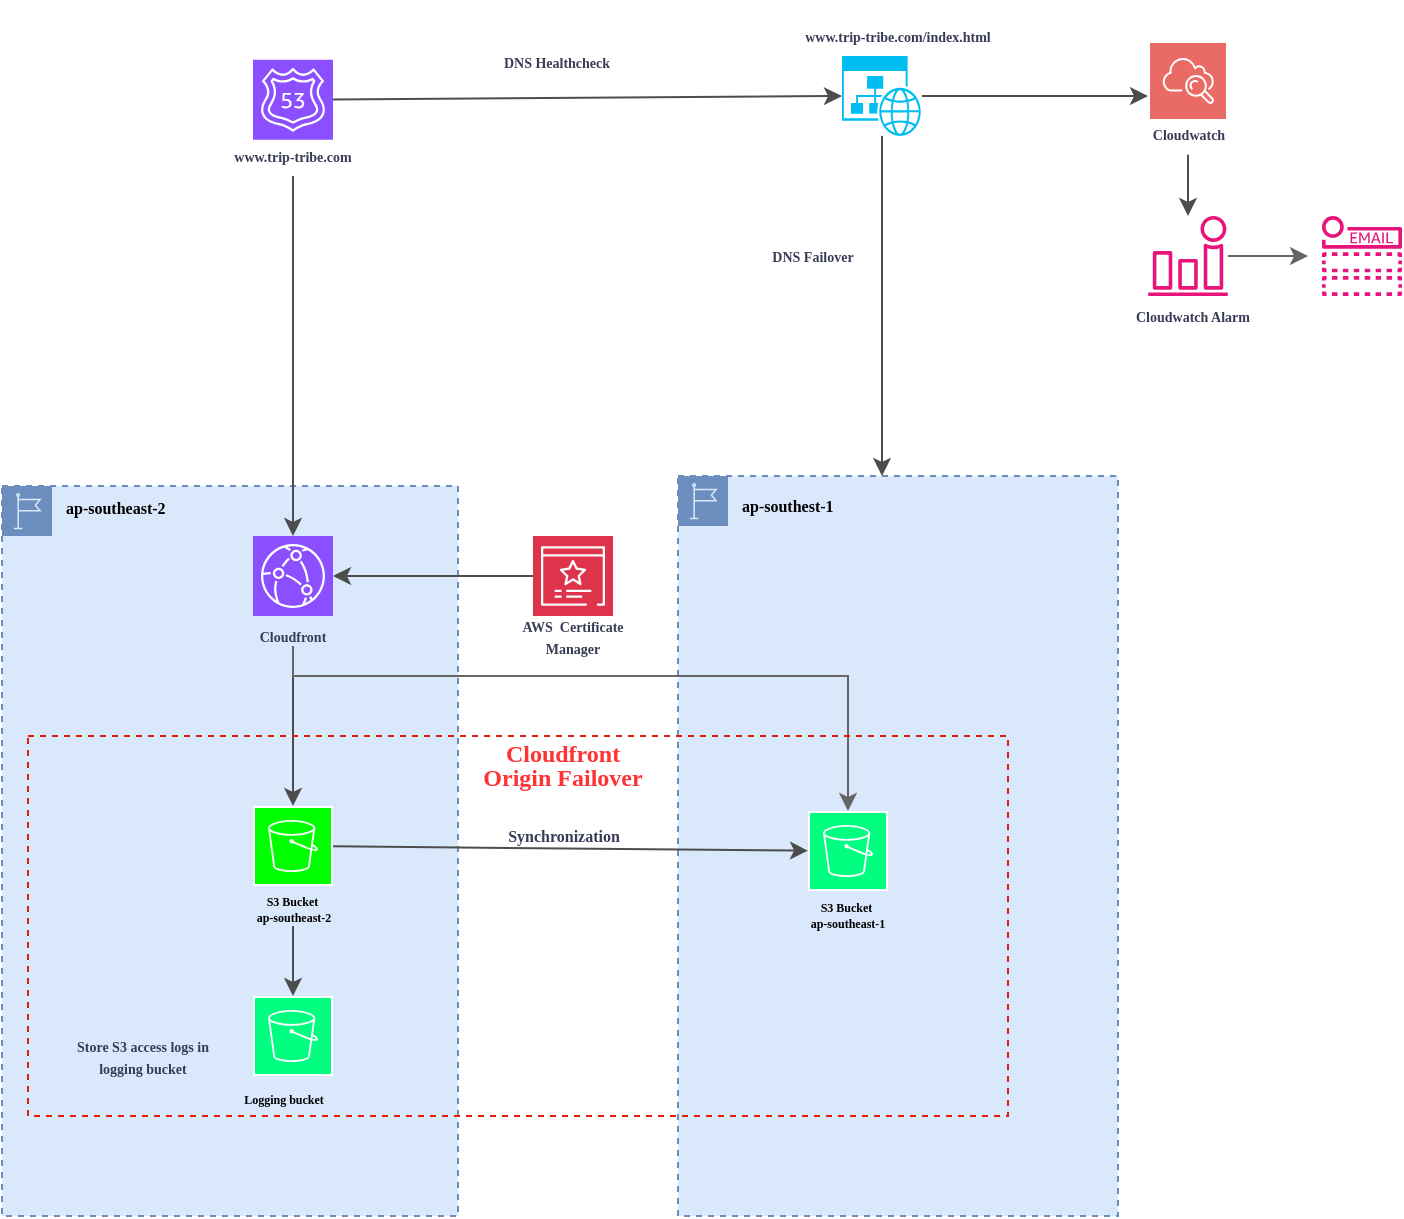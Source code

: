 <mxfile version="22.1.3" type="github">
  <diagram name="第 1 页" id="ynowFRM3JxVonlPQYkHA">
    <mxGraphModel dx="1728" dy="925" grid="1" gridSize="10" guides="1" tooltips="1" connect="1" arrows="1" fold="1" page="1" pageScale="1" pageWidth="1169" pageHeight="827" math="0" shadow="0">
      <root>
        <mxCell id="0" />
        <mxCell id="1" parent="0" />
        <mxCell id="O1uoHhi7obcJZDUWwfoy-80" value="&lt;font style=&quot;font-size: 8px;&quot; face=&quot;Times New Roman&quot;&gt;&lt;b&gt;ap-southest-1&lt;/b&gt;&lt;/font&gt;" style="sketch=0;outlineConnect=0;html=1;whiteSpace=wrap;fontSize=12;fontStyle=0;shape=mxgraph.aws4.group;grIcon=mxgraph.aws4.group_region;strokeColor=#6c8ebf;fillColor=#dae8fc;verticalAlign=top;align=left;spacingLeft=30;dashed=1;" vertex="1" parent="1">
          <mxGeometry x="798" y="270" width="220" height="370" as="geometry" />
        </mxCell>
        <mxCell id="O1uoHhi7obcJZDUWwfoy-76" value="&lt;b&gt;&lt;font face=&quot;Times New Roman&quot;&gt;ap-southeast-2&lt;/font&gt;&lt;/b&gt;" style="sketch=0;outlineConnect=0;html=1;whiteSpace=wrap;fontSize=8;fontStyle=0;shape=mxgraph.aws4.group;grIcon=mxgraph.aws4.group_region;strokeColor=#6c8ebf;fillColor=#dae8fc;verticalAlign=top;align=left;spacingLeft=30;dashed=1;" vertex="1" parent="1">
          <mxGeometry x="460" y="275" width="228" height="365" as="geometry" />
        </mxCell>
        <mxCell id="O1uoHhi7obcJZDUWwfoy-129" style="edgeStyle=orthogonalEdgeStyle;rounded=0;orthogonalLoop=1;jettySize=auto;html=1;strokeColor=#4D4D4D;fontColor=#393C56;fillColor=#F2CC8F;" edge="1" parent="1" source="O1uoHhi7obcJZDUWwfoy-105" target="O1uoHhi7obcJZDUWwfoy-80">
          <mxGeometry relative="1" as="geometry">
            <Array as="points">
              <mxPoint x="900" y="82" />
            </Array>
          </mxGeometry>
        </mxCell>
        <mxCell id="O1uoHhi7obcJZDUWwfoy-32" value="" style="sketch=0;points=[[0,0,0],[0.25,0,0],[0.5,0,0],[0.75,0,0],[1,0,0],[0,1,0],[0.25,1,0],[0.5,1,0],[0.75,1,0],[1,1,0],[0,0.25,0],[0,0.5,0],[0,0.75,0],[1,0.25,0],[1,0.5,0],[1,0.75,0]];outlineConnect=0;fontColor=#232F3E;fillColor=#8C4FFF;strokeColor=#ffffff;dashed=0;verticalLabelPosition=bottom;verticalAlign=top;align=center;html=1;fontSize=12;fontStyle=0;aspect=fixed;shape=mxgraph.aws4.resourceIcon;resIcon=mxgraph.aws4.route_53;" vertex="1" parent="1">
          <mxGeometry x="585.5" y="61.88" width="40" height="40" as="geometry" />
        </mxCell>
        <mxCell id="O1uoHhi7obcJZDUWwfoy-52" value="&lt;p style=&quot;line-height: 71%;&quot;&gt;&lt;font size=&quot;1&quot; style=&quot;&quot; face=&quot;Times New Roman&quot;&gt;&lt;b style=&quot;font-size: 7px;&quot;&gt;www.trip-tribe.com&lt;/b&gt;&lt;/font&gt;&lt;/p&gt;" style="text;strokeColor=none;align=center;fillColor=none;html=1;verticalAlign=middle;whiteSpace=wrap;rounded=0;fontColor=#393C56;" vertex="1" parent="1">
          <mxGeometry x="568" y="100" width="75" height="20" as="geometry" />
        </mxCell>
        <mxCell id="O1uoHhi7obcJZDUWwfoy-53" value="" style="sketch=0;points=[[0,0,0],[0.25,0,0],[0.5,0,0],[0.75,0,0],[1,0,0],[0,1,0],[0.25,1,0],[0.5,1,0],[0.75,1,0],[1,1,0],[0,0.25,0],[0,0.5,0],[0,0.75,0],[1,0.25,0],[1,0.5,0],[1,0.75,0]];outlineConnect=0;fontColor=#232F3E;fillColor=#8C4FFF;strokeColor=#ffffff;dashed=0;verticalLabelPosition=bottom;verticalAlign=top;align=center;html=1;fontSize=12;fontStyle=0;aspect=fixed;shape=mxgraph.aws4.resourceIcon;resIcon=mxgraph.aws4.cloudfront;" vertex="1" parent="1">
          <mxGeometry x="585.5" y="300" width="40" height="40" as="geometry" />
        </mxCell>
        <mxCell id="O1uoHhi7obcJZDUWwfoy-126" style="edgeStyle=none;rounded=0;orthogonalLoop=1;jettySize=auto;html=1;strokeColor=#4D4D4D;fontColor=#393C56;fillColor=#F2CC8F;" edge="1" parent="1" source="O1uoHhi7obcJZDUWwfoy-55" target="O1uoHhi7obcJZDUWwfoy-69">
          <mxGeometry relative="1" as="geometry" />
        </mxCell>
        <mxCell id="O1uoHhi7obcJZDUWwfoy-127" style="edgeStyle=orthogonalEdgeStyle;rounded=0;orthogonalLoop=1;jettySize=auto;html=1;exitX=0.5;exitY=1;exitDx=0;exitDy=0;strokeColor=#666666;fontColor=#393C56;fillColor=#F2CC8F;" edge="1" parent="1" source="O1uoHhi7obcJZDUWwfoy-55" target="O1uoHhi7obcJZDUWwfoy-72">
          <mxGeometry relative="1" as="geometry">
            <Array as="points">
              <mxPoint x="605" y="370" />
              <mxPoint x="883" y="370" />
            </Array>
          </mxGeometry>
        </mxCell>
        <mxCell id="O1uoHhi7obcJZDUWwfoy-55" value="&lt;p style=&quot;line-height: 71%;&quot;&gt;&lt;font size=&quot;1&quot; style=&quot;&quot; face=&quot;Times New Roman&quot;&gt;&lt;b style=&quot;font-size: 7px;&quot;&gt;Cloudfront&lt;/b&gt;&lt;/font&gt;&lt;/p&gt;" style="text;strokeColor=none;align=center;fillColor=none;html=1;verticalAlign=middle;whiteSpace=wrap;rounded=0;fontColor=#393C56;" vertex="1" parent="1">
          <mxGeometry x="568" y="345" width="75" height="10" as="geometry" />
        </mxCell>
        <mxCell id="O1uoHhi7obcJZDUWwfoy-56" value="" style="sketch=0;points=[[0,0,0],[0.25,0,0],[0.5,0,0],[0.75,0,0],[1,0,0],[0,1,0],[0.25,1,0],[0.5,1,0],[0.75,1,0],[1,1,0],[0,0.25,0],[0,0.5,0],[0,0.75,0],[1,0.25,0],[1,0.5,0],[1,0.75,0]];outlineConnect=0;fontColor=#232F3E;fillColor=#DD344C;strokeColor=#ffffff;dashed=0;verticalLabelPosition=bottom;verticalAlign=top;align=center;html=1;fontSize=12;fontStyle=0;aspect=fixed;shape=mxgraph.aws4.resourceIcon;resIcon=mxgraph.aws4.certificate_manager_3;" vertex="1" parent="1">
          <mxGeometry x="725.5" y="300" width="40" height="40" as="geometry" />
        </mxCell>
        <mxCell id="O1uoHhi7obcJZDUWwfoy-61" value="" style="edgeStyle=none;rounded=0;orthogonalLoop=1;jettySize=auto;html=1;strokeColor=#4D4D4D;fontColor=#393C56;fillColor=#F2CC8F;" edge="1" parent="1" source="O1uoHhi7obcJZDUWwfoy-56" target="O1uoHhi7obcJZDUWwfoy-53">
          <mxGeometry relative="1" as="geometry">
            <mxPoint x="713" y="315" as="sourcePoint" />
          </mxGeometry>
        </mxCell>
        <mxCell id="O1uoHhi7obcJZDUWwfoy-57" value="&lt;p style=&quot;line-height: 71%;&quot;&gt;&lt;b&gt;&lt;font size=&quot;1&quot; style=&quot;&quot; face=&quot;Times New Roman&quot;&gt;&lt;span style=&quot;font-size: 7px;&quot;&gt;AWS&amp;nbsp;&amp;nbsp;&lt;/span&gt;&lt;/font&gt;&lt;span style=&quot;font-family: &amp;quot;Times New Roman&amp;quot;; background-color: initial; font-size: 7px;&quot;&gt;Certificate Manager&lt;/span&gt;&lt;/b&gt;&lt;/p&gt;" style="text;strokeColor=none;align=center;fillColor=none;html=1;verticalAlign=middle;whiteSpace=wrap;rounded=0;fontColor=#393C56;" vertex="1" parent="1">
          <mxGeometry x="708" y="340" width="75" height="20" as="geometry" />
        </mxCell>
        <mxCell id="O1uoHhi7obcJZDUWwfoy-63" style="edgeStyle=none;shape=flexArrow;rounded=0;orthogonalLoop=1;jettySize=auto;html=1;entryX=0;entryY=0.5;entryDx=0;entryDy=0;entryPerimeter=0;strokeColor=#E07A5F;fontColor=#393C56;fillColor=#F2CC8F;" edge="1" parent="1" source="O1uoHhi7obcJZDUWwfoy-56" target="O1uoHhi7obcJZDUWwfoy-56">
          <mxGeometry relative="1" as="geometry" />
        </mxCell>
        <mxCell id="O1uoHhi7obcJZDUWwfoy-67" style="edgeStyle=none;rounded=0;orthogonalLoop=1;jettySize=auto;html=1;exitX=0.5;exitY=1;exitDx=0;exitDy=0;entryX=0.5;entryY=0;entryDx=0;entryDy=0;entryPerimeter=0;strokeColor=#4D4D4D;fontColor=#393C56;fillColor=#F2CC8F;" edge="1" parent="1" source="O1uoHhi7obcJZDUWwfoy-52" target="O1uoHhi7obcJZDUWwfoy-53">
          <mxGeometry relative="1" as="geometry" />
        </mxCell>
        <mxCell id="O1uoHhi7obcJZDUWwfoy-82" style="edgeStyle=none;rounded=0;orthogonalLoop=1;jettySize=auto;html=1;strokeColor=#4D4D4D;fontColor=#393C56;fillColor=#F2CC8F;" edge="1" parent="1" source="O1uoHhi7obcJZDUWwfoy-69" target="O1uoHhi7obcJZDUWwfoy-72">
          <mxGeometry relative="1" as="geometry" />
        </mxCell>
        <mxCell id="O1uoHhi7obcJZDUWwfoy-69" value="" style="sketch=0;outlineConnect=0;fontColor=#232F3E;gradientColor=none;strokeColor=#FFFFFF;fillColor=#00FF00;dashed=0;verticalLabelPosition=middle;verticalAlign=bottom;align=center;html=1;whiteSpace=wrap;fontSize=10;fontStyle=1;spacing=3;shape=mxgraph.aws4.productIcon;prIcon=mxgraph.aws4.s3;" vertex="1" parent="1">
          <mxGeometry x="585.5" y="435" width="40" height="40" as="geometry" />
        </mxCell>
        <mxCell id="O1uoHhi7obcJZDUWwfoy-95" style="edgeStyle=none;rounded=0;orthogonalLoop=1;jettySize=auto;html=1;strokeColor=#4D4D4D;fontColor=#393C56;fillColor=#F2CC8F;" edge="1" parent="1" source="O1uoHhi7obcJZDUWwfoy-71" target="O1uoHhi7obcJZDUWwfoy-93">
          <mxGeometry relative="1" as="geometry" />
        </mxCell>
        <mxCell id="O1uoHhi7obcJZDUWwfoy-71" value="&lt;p style=&quot;line-height: 50%;&quot;&gt;&lt;font face=&quot;Times New Roman&quot; style=&quot;font-size: 6px;&quot;&gt;&lt;b&gt;S3 Bucket&amp;nbsp;&lt;br&gt;ap-southeast-2&lt;/b&gt;&lt;/font&gt;&lt;/p&gt;" style="text;strokeColor=none;align=center;fillColor=none;html=1;verticalAlign=middle;whiteSpace=wrap;rounded=0;spacing=1;" vertex="1" parent="1">
          <mxGeometry x="565.5" y="475" width="80" height="20" as="geometry" />
        </mxCell>
        <mxCell id="O1uoHhi7obcJZDUWwfoy-72" value="" style="sketch=0;outlineConnect=0;fontColor=#232F3E;gradientColor=none;strokeColor=#ffffff;fillColor=#00FF80;dashed=0;verticalLabelPosition=middle;verticalAlign=bottom;align=center;html=1;whiteSpace=wrap;fontSize=10;fontStyle=1;spacing=3;shape=mxgraph.aws4.productIcon;prIcon=mxgraph.aws4.s3;" vertex="1" parent="1">
          <mxGeometry x="863" y="437.5" width="40" height="40" as="geometry" />
        </mxCell>
        <mxCell id="O1uoHhi7obcJZDUWwfoy-74" value="&lt;p style=&quot;line-height: 50%;&quot;&gt;&lt;font face=&quot;Times New Roman&quot; style=&quot;font-size: 6px;&quot;&gt;&lt;b&gt;S3 Bucket&amp;nbsp;&lt;br&gt;ap-southeast-1&lt;/b&gt;&lt;/font&gt;&lt;/p&gt;" style="text;strokeColor=none;align=center;fillColor=none;html=1;verticalAlign=middle;whiteSpace=wrap;rounded=0;spacing=1;" vertex="1" parent="1">
          <mxGeometry x="843" y="477.5" width="80" height="20" as="geometry" />
        </mxCell>
        <mxCell id="O1uoHhi7obcJZDUWwfoy-84" value="&lt;p style=&quot;line-height: 71%;&quot;&gt;&lt;font size=&quot;1&quot; face=&quot;Times New Roman&quot;&gt;&lt;b style=&quot;font-size: 8px;&quot;&gt;Synchronization&lt;/b&gt;&lt;/font&gt;&lt;br&gt;&lt;/p&gt;" style="text;strokeColor=none;align=center;fillColor=none;html=1;verticalAlign=middle;whiteSpace=wrap;rounded=0;fontColor=#393C56;" vertex="1" parent="1">
          <mxGeometry x="715.5" y="440" width="50" height="20" as="geometry" />
        </mxCell>
        <mxCell id="O1uoHhi7obcJZDUWwfoy-92" value="&lt;p style=&quot;line-height: 0%;&quot;&gt;&lt;font style=&quot;font-size: 12px;&quot; face=&quot;Times New Roman&quot; color=&quot;#ff3333&quot;&gt;&lt;b style=&quot;&quot;&gt;Cloudfront&lt;/b&gt;&lt;/font&gt;&lt;/p&gt;&lt;p style=&quot;line-height: 0%;&quot;&gt;&lt;font style=&quot;font-size: 12px;&quot; color=&quot;#ff3333&quot; face=&quot;Times New Roman&quot;&gt;&lt;b style=&quot;&quot;&gt;Origin Failover&lt;/b&gt;&lt;/font&gt;&lt;/p&gt;" style="text;strokeColor=none;align=center;fillColor=none;html=1;verticalAlign=middle;whiteSpace=wrap;rounded=0;fontColor=#393C56;" vertex="1" parent="1">
          <mxGeometry x="683" y="406" width="115" height="16" as="geometry" />
        </mxCell>
        <mxCell id="O1uoHhi7obcJZDUWwfoy-93" value="" style="sketch=0;outlineConnect=0;fontColor=#232F3E;gradientColor=none;strokeColor=#ffffff;fillColor=#00FF80;dashed=0;verticalLabelPosition=middle;verticalAlign=bottom;align=center;html=1;whiteSpace=wrap;fontSize=10;fontStyle=1;spacing=3;shape=mxgraph.aws4.productIcon;prIcon=mxgraph.aws4.s3;" vertex="1" parent="1">
          <mxGeometry x="585.5" y="530" width="40" height="40" as="geometry" />
        </mxCell>
        <mxCell id="O1uoHhi7obcJZDUWwfoy-94" value="&lt;p style=&quot;line-height: 50%;&quot;&gt;&lt;font face=&quot;Times New Roman&quot;&gt;&lt;span style=&quot;font-size: 6px;&quot;&gt;&lt;b&gt;Logging bucket&lt;/b&gt;&lt;/span&gt;&lt;/font&gt;&lt;/p&gt;" style="text;strokeColor=none;align=center;fillColor=none;html=1;verticalAlign=middle;whiteSpace=wrap;rounded=0;spacing=1;" vertex="1" parent="1">
          <mxGeometry x="560.5" y="570" width="80" height="20" as="geometry" />
        </mxCell>
        <mxCell id="O1uoHhi7obcJZDUWwfoy-101" value="&lt;p style=&quot;line-height: 71%;&quot;&gt;&lt;font face=&quot;Times New Roman&quot;&gt;&lt;span style=&quot;font-size: 7px;&quot;&gt;&lt;b&gt;Store S3 access logs in logging bucket&lt;/b&gt;&lt;/span&gt;&lt;/font&gt;&lt;/p&gt;" style="text;strokeColor=none;align=center;fillColor=none;html=1;verticalAlign=middle;whiteSpace=wrap;rounded=0;fontColor=#393C56;" vertex="1" parent="1">
          <mxGeometry x="493" y="550" width="75" height="20" as="geometry" />
        </mxCell>
        <mxCell id="O1uoHhi7obcJZDUWwfoy-112" style="edgeStyle=none;rounded=0;orthogonalLoop=1;jettySize=auto;html=1;strokeColor=#4D4D4D;fontColor=#393C56;fillColor=#F2CC8F;" edge="1" parent="1" source="O1uoHhi7obcJZDUWwfoy-105" target="O1uoHhi7obcJZDUWwfoy-111">
          <mxGeometry relative="1" as="geometry" />
        </mxCell>
        <mxCell id="O1uoHhi7obcJZDUWwfoy-106" style="edgeStyle=none;rounded=0;orthogonalLoop=1;jettySize=auto;html=1;strokeColor=#4D4D4D;fontColor=#393C56;fillColor=#F2CC8F;entryX=0;entryY=0.5;entryDx=0;entryDy=0;entryPerimeter=0;" edge="1" parent="1" source="O1uoHhi7obcJZDUWwfoy-32" target="O1uoHhi7obcJZDUWwfoy-105">
          <mxGeometry relative="1" as="geometry">
            <mxPoint x="870" y="82" as="targetPoint" />
          </mxGeometry>
        </mxCell>
        <mxCell id="O1uoHhi7obcJZDUWwfoy-107" value="&lt;p style=&quot;line-height: 71%;&quot;&gt;&lt;font face=&quot;Times New Roman&quot;&gt;&lt;span style=&quot;font-size: 7px;&quot;&gt;&lt;b&gt;www.trip-tribe.com/index.html&lt;/b&gt;&lt;/span&gt;&lt;/font&gt;&lt;/p&gt;" style="text;strokeColor=none;align=center;fillColor=none;html=1;verticalAlign=middle;whiteSpace=wrap;rounded=0;fontColor=#393C56;" vertex="1" parent="1">
          <mxGeometry x="848" y="40" width="120" height="20" as="geometry" />
        </mxCell>
        <mxCell id="O1uoHhi7obcJZDUWwfoy-108" value="&lt;p style=&quot;line-height: 71%;&quot;&gt;&lt;font face=&quot;Times New Roman&quot;&gt;&lt;span style=&quot;font-size: 7px;&quot;&gt;&lt;b&gt;DNS Healthcheck&lt;/b&gt;&lt;/span&gt;&lt;/font&gt;&lt;/p&gt;" style="text;strokeColor=none;align=center;fillColor=none;html=1;verticalAlign=middle;whiteSpace=wrap;rounded=0;fontColor=#393C56;" vertex="1" parent="1">
          <mxGeometry x="700" y="52.5" width="75" height="20" as="geometry" />
        </mxCell>
        <mxCell id="O1uoHhi7obcJZDUWwfoy-110" value="&lt;p style=&quot;line-height: 71%;&quot;&gt;&lt;font face=&quot;Times New Roman&quot;&gt;&lt;span style=&quot;font-size: 7px;&quot;&gt;&lt;b&gt;DNS Failover&lt;/b&gt;&lt;/span&gt;&lt;/font&gt;&lt;/p&gt;" style="text;strokeColor=none;align=center;fillColor=none;html=1;verticalAlign=middle;whiteSpace=wrap;rounded=0;fontColor=#393C56;" vertex="1" parent="1">
          <mxGeometry x="828" y="150" width="75" height="20" as="geometry" />
        </mxCell>
        <mxCell id="O1uoHhi7obcJZDUWwfoy-111" value="" style="sketch=0;outlineConnect=0;fontColor=#232F3E;gradientColor=none;strokeColor=#ffffff;fillColor=#EA6B66;dashed=0;verticalLabelPosition=middle;verticalAlign=bottom;align=center;html=1;whiteSpace=wrap;fontSize=10;fontStyle=1;spacing=3;shape=mxgraph.aws4.productIcon;prIcon=mxgraph.aws4.cloudwatch;aspect=fixed;" vertex="1" parent="1">
          <mxGeometry x="1033" y="52.5" width="40" height="55" as="geometry" />
        </mxCell>
        <mxCell id="O1uoHhi7obcJZDUWwfoy-116" style="edgeStyle=none;rounded=0;orthogonalLoop=1;jettySize=auto;html=1;strokeColor=#4D4D4D;fontColor=#393C56;fillColor=#F2CC8F;" edge="1" parent="1" source="O1uoHhi7obcJZDUWwfoy-113" target="O1uoHhi7obcJZDUWwfoy-114">
          <mxGeometry relative="1" as="geometry" />
        </mxCell>
        <mxCell id="O1uoHhi7obcJZDUWwfoy-113" value="&lt;p style=&quot;line-height: 71%;&quot;&gt;&lt;font face=&quot;Times New Roman&quot;&gt;&lt;span style=&quot;font-size: 7px;&quot;&gt;&lt;b&gt;Cloudwatch&lt;/b&gt;&lt;/span&gt;&lt;/font&gt;&lt;/p&gt;" style="text;strokeColor=none;align=center;fillColor=none;html=1;verticalAlign=middle;whiteSpace=wrap;rounded=0;fontColor=#393C56;" vertex="1" parent="1">
          <mxGeometry x="1015.5" y="89.38" width="75" height="20" as="geometry" />
        </mxCell>
        <mxCell id="O1uoHhi7obcJZDUWwfoy-118" style="edgeStyle=none;rounded=0;orthogonalLoop=1;jettySize=auto;html=1;strokeColor=#666666;fontColor=#393C56;fillColor=#F2CC8F;" edge="1" parent="1" source="O1uoHhi7obcJZDUWwfoy-114">
          <mxGeometry relative="1" as="geometry">
            <mxPoint x="1113" y="160" as="targetPoint" />
          </mxGeometry>
        </mxCell>
        <mxCell id="O1uoHhi7obcJZDUWwfoy-114" value="" style="sketch=0;outlineConnect=0;fontColor=#232F3E;gradientColor=none;fillColor=#E7157B;strokeColor=none;dashed=0;verticalLabelPosition=bottom;verticalAlign=top;align=center;html=1;fontSize=12;fontStyle=0;aspect=fixed;pointerEvents=1;shape=mxgraph.aws4.alarm;" vertex="1" parent="1">
          <mxGeometry x="1033" y="140" width="40" height="40" as="geometry" />
        </mxCell>
        <mxCell id="O1uoHhi7obcJZDUWwfoy-115" value="&lt;p style=&quot;line-height: 71%;&quot;&gt;&lt;font face=&quot;Times New Roman&quot;&gt;&lt;span style=&quot;font-size: 7px;&quot;&gt;&lt;b&gt;Cloudwatch Alarm&lt;/b&gt;&lt;/span&gt;&lt;/font&gt;&lt;/p&gt;" style="text;strokeColor=none;align=center;fillColor=none;html=1;verticalAlign=middle;whiteSpace=wrap;rounded=0;fontColor=#393C56;" vertex="1" parent="1">
          <mxGeometry x="1018" y="180" width="75" height="20" as="geometry" />
        </mxCell>
        <mxCell id="O1uoHhi7obcJZDUWwfoy-105" value="" style="verticalLabelPosition=bottom;html=1;verticalAlign=top;align=center;strokeColor=none;fillColor=#00BEF2;shape=mxgraph.azure.website_generic;pointerEvents=1;fontColor=#393C56;" vertex="1" parent="1">
          <mxGeometry x="880" y="60" width="40" height="40" as="geometry" />
        </mxCell>
        <mxCell id="O1uoHhi7obcJZDUWwfoy-135" value="" style="sketch=0;outlineConnect=0;fontColor=#232F3E;gradientColor=none;fillColor=#E7157B;strokeColor=none;dashed=0;verticalLabelPosition=bottom;verticalAlign=top;align=center;html=1;fontSize=12;fontStyle=0;aspect=fixed;pointerEvents=1;shape=mxgraph.aws4.email_notification;" vertex="1" parent="1">
          <mxGeometry x="1120" y="140" width="40" height="40" as="geometry" />
        </mxCell>
        <mxCell id="O1uoHhi7obcJZDUWwfoy-89" value="" style="rounded=0;whiteSpace=wrap;html=1;strokeColor=#E01E09;fontColor=#393C56;fillColor=none;dashed=1;" vertex="1" parent="1">
          <mxGeometry x="473" y="400" width="490" height="190" as="geometry" />
        </mxCell>
      </root>
    </mxGraphModel>
  </diagram>
</mxfile>
